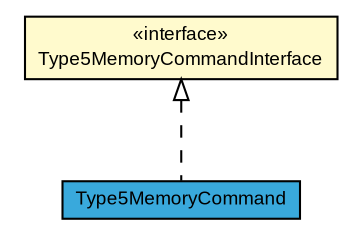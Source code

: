 #!/usr/local/bin/dot
#
# Class diagram 
# Generated by UMLGraph version R5_7_2-3-gee82a7 (http://www.umlgraph.org/)
#

digraph G {
	edge [fontname="arial",fontsize=10,labelfontname="arial",labelfontsize=10];
	node [fontname="arial",fontsize=10,shape=plaintext];
	nodesep=0.25;
	ranksep=0.5;
	// com.st.st25sdk.command.Type5MemoryCommandInterface
	c59323 [label=<<table title="com.st.st25sdk.command.Type5MemoryCommandInterface" border="0" cellborder="1" cellspacing="0" cellpadding="2" port="p" bgcolor="lemonChiffon" href="./Type5MemoryCommandInterface.html">
		<tr><td><table border="0" cellspacing="0" cellpadding="1">
<tr><td align="center" balign="center"> &#171;interface&#187; </td></tr>
<tr><td align="center" balign="center"> Type5MemoryCommandInterface </td></tr>
		</table></td></tr>
		</table>>, URL="./Type5MemoryCommandInterface.html", fontname="arial", fontcolor="black", fontsize=9.0];
	// com.st.st25sdk.command.Type5MemoryCommand
	c59324 [label=<<table title="com.st.st25sdk.command.Type5MemoryCommand" border="0" cellborder="1" cellspacing="0" cellpadding="2" port="p" bgcolor="#39a9dc" href="./Type5MemoryCommand.html">
		<tr><td><table border="0" cellspacing="0" cellpadding="1">
<tr><td align="center" balign="center"> Type5MemoryCommand </td></tr>
		</table></td></tr>
		</table>>, URL="./Type5MemoryCommand.html", fontname="arial", fontcolor="black", fontsize=9.0];
	//com.st.st25sdk.command.Type5MemoryCommand implements com.st.st25sdk.command.Type5MemoryCommandInterface
	c59323:p -> c59324:p [dir=back,arrowtail=empty,style=dashed];
}

